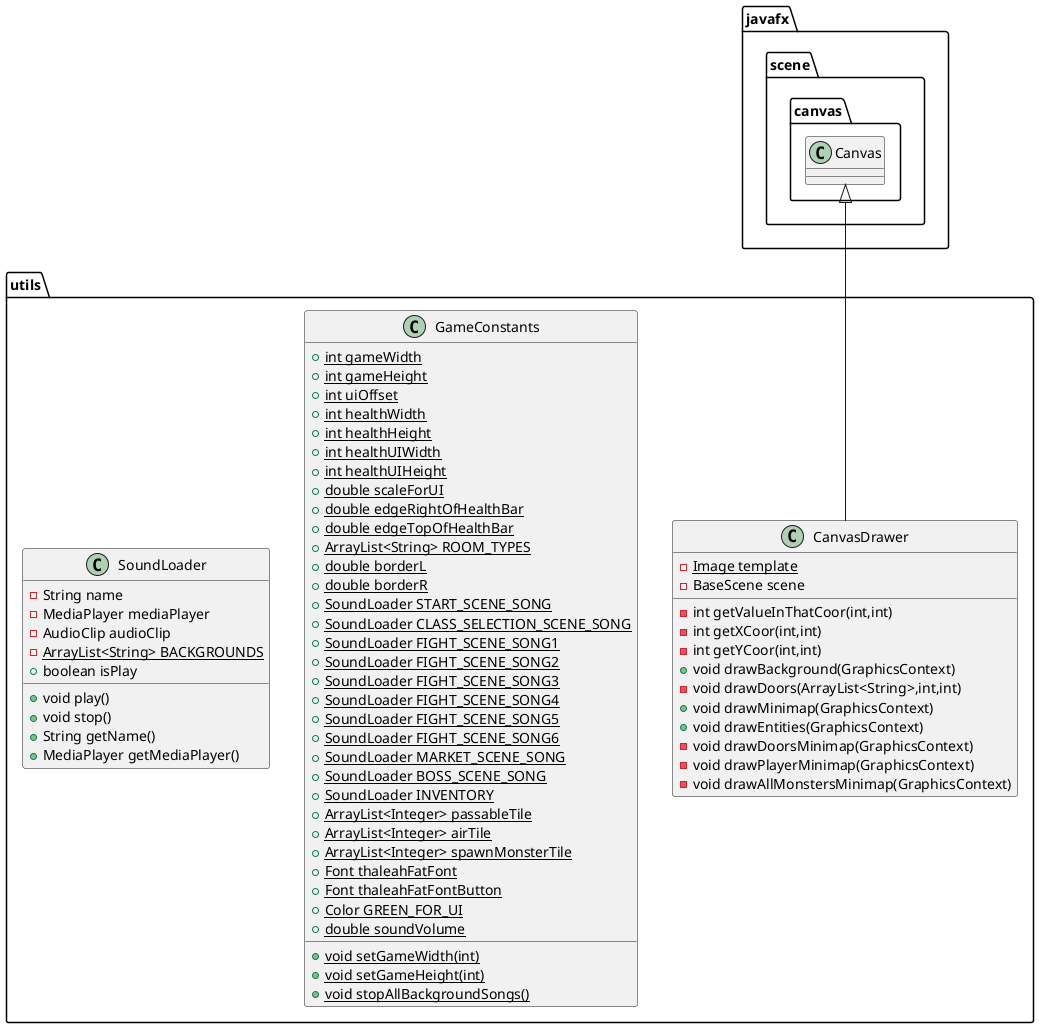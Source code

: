 @startuml
class utils.CanvasDrawer {
- {static} Image template
- BaseScene scene
- int getValueInThatCoor(int,int)
- int getXCoor(int,int)
- int getYCoor(int,int)
+ void drawBackground(GraphicsContext)
- void drawDoors(ArrayList<String>,int,int)
+ void drawMinimap(GraphicsContext)
+ void drawEntities(GraphicsContext)
- void drawDoorsMinimap(GraphicsContext)
- void drawPlayerMinimap(GraphicsContext)
- void drawAllMonstersMinimap(GraphicsContext)
}


class utils.GameConstants {
+ {static} int gameWidth
+ {static} int gameHeight
+ {static} int uiOffset
+ {static} int healthWidth
+ {static} int healthHeight
+ {static} int healthUIWidth
+ {static} int healthUIHeight
+ {static} double scaleForUI
+ {static} double edgeRightOfHealthBar
+ {static} double edgeTopOfHealthBar
+ {static} ArrayList<String> ROOM_TYPES
+ {static} double borderL
+ {static} double borderR
+ {static} SoundLoader START_SCENE_SONG
+ {static} SoundLoader CLASS_SELECTION_SCENE_SONG
+ {static} SoundLoader FIGHT_SCENE_SONG1
+ {static} SoundLoader FIGHT_SCENE_SONG2
+ {static} SoundLoader FIGHT_SCENE_SONG3
+ {static} SoundLoader FIGHT_SCENE_SONG4
+ {static} SoundLoader FIGHT_SCENE_SONG5
+ {static} SoundLoader FIGHT_SCENE_SONG6
+ {static} SoundLoader MARKET_SCENE_SONG
+ {static} SoundLoader BOSS_SCENE_SONG
+ {static} SoundLoader INVENTORY
+ {static} ArrayList<Integer> passableTile
+ {static} ArrayList<Integer> airTile
+ {static} ArrayList<Integer> spawnMonsterTile
+ {static} Font thaleahFatFont
+ {static} Font thaleahFatFontButton
+ {static} Color GREEN_FOR_UI
+ {static} double soundVolume
+ {static} void setGameWidth(int)
+ {static} void setGameHeight(int)
+ {static} void stopAllBackgroundSongs()
}


class utils.SoundLoader {
- String name
- MediaPlayer mediaPlayer
- AudioClip audioClip
- {static} ArrayList<String> BACKGROUNDS
+ boolean isPlay
+ void play()
+ void stop()
+ String getName()
+ MediaPlayer getMediaPlayer()
}




javafx.scene.canvas.Canvas <|-- utils.CanvasDrawer
@enduml